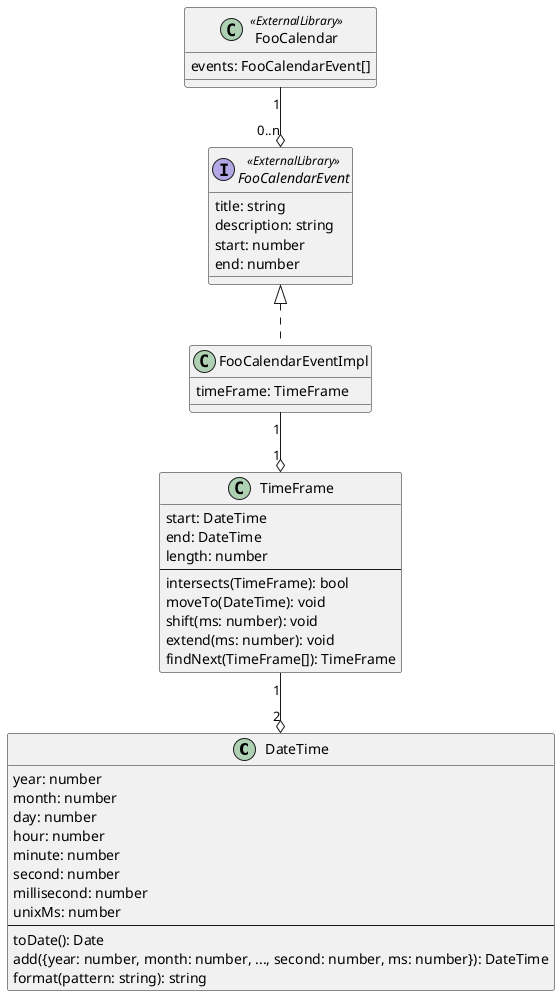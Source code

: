 @startuml beautiful


class DateTime {
    year: number
    month: number
    day: number
    hour: number
    minute: number
    second: number
    millisecond: number
    unixMs: number
    ---
    toDate(): Date
    add({year: number, month: number, ..., second: number, ms: number}): DateTime
    format(pattern: string): string
}


class FooCalendar <<ExternalLibrary>> {
    events: FooCalendarEvent[]
}

interface FooCalendarEvent <<ExternalLibrary>> {
    title: string
    description: string
    start: number
    end: number
}

class TimeFrame {
    start: DateTime
    end: DateTime
    length: number
    ---
    intersects(TimeFrame): bool
    moveTo(DateTime): void
    shift(ms: number): void
    extend(ms: number): void
    findNext(TimeFrame[]): TimeFrame
}


class FooCalendarEventImpl implements FooCalendarEvent {
    timeFrame: TimeFrame
}


FooCalendar "1" --o "0..n" FooCalendarEvent

TimeFrame "1" --o "2" DateTime

FooCalendarEventImpl "1" --o "1" TimeFrame

@enduml
